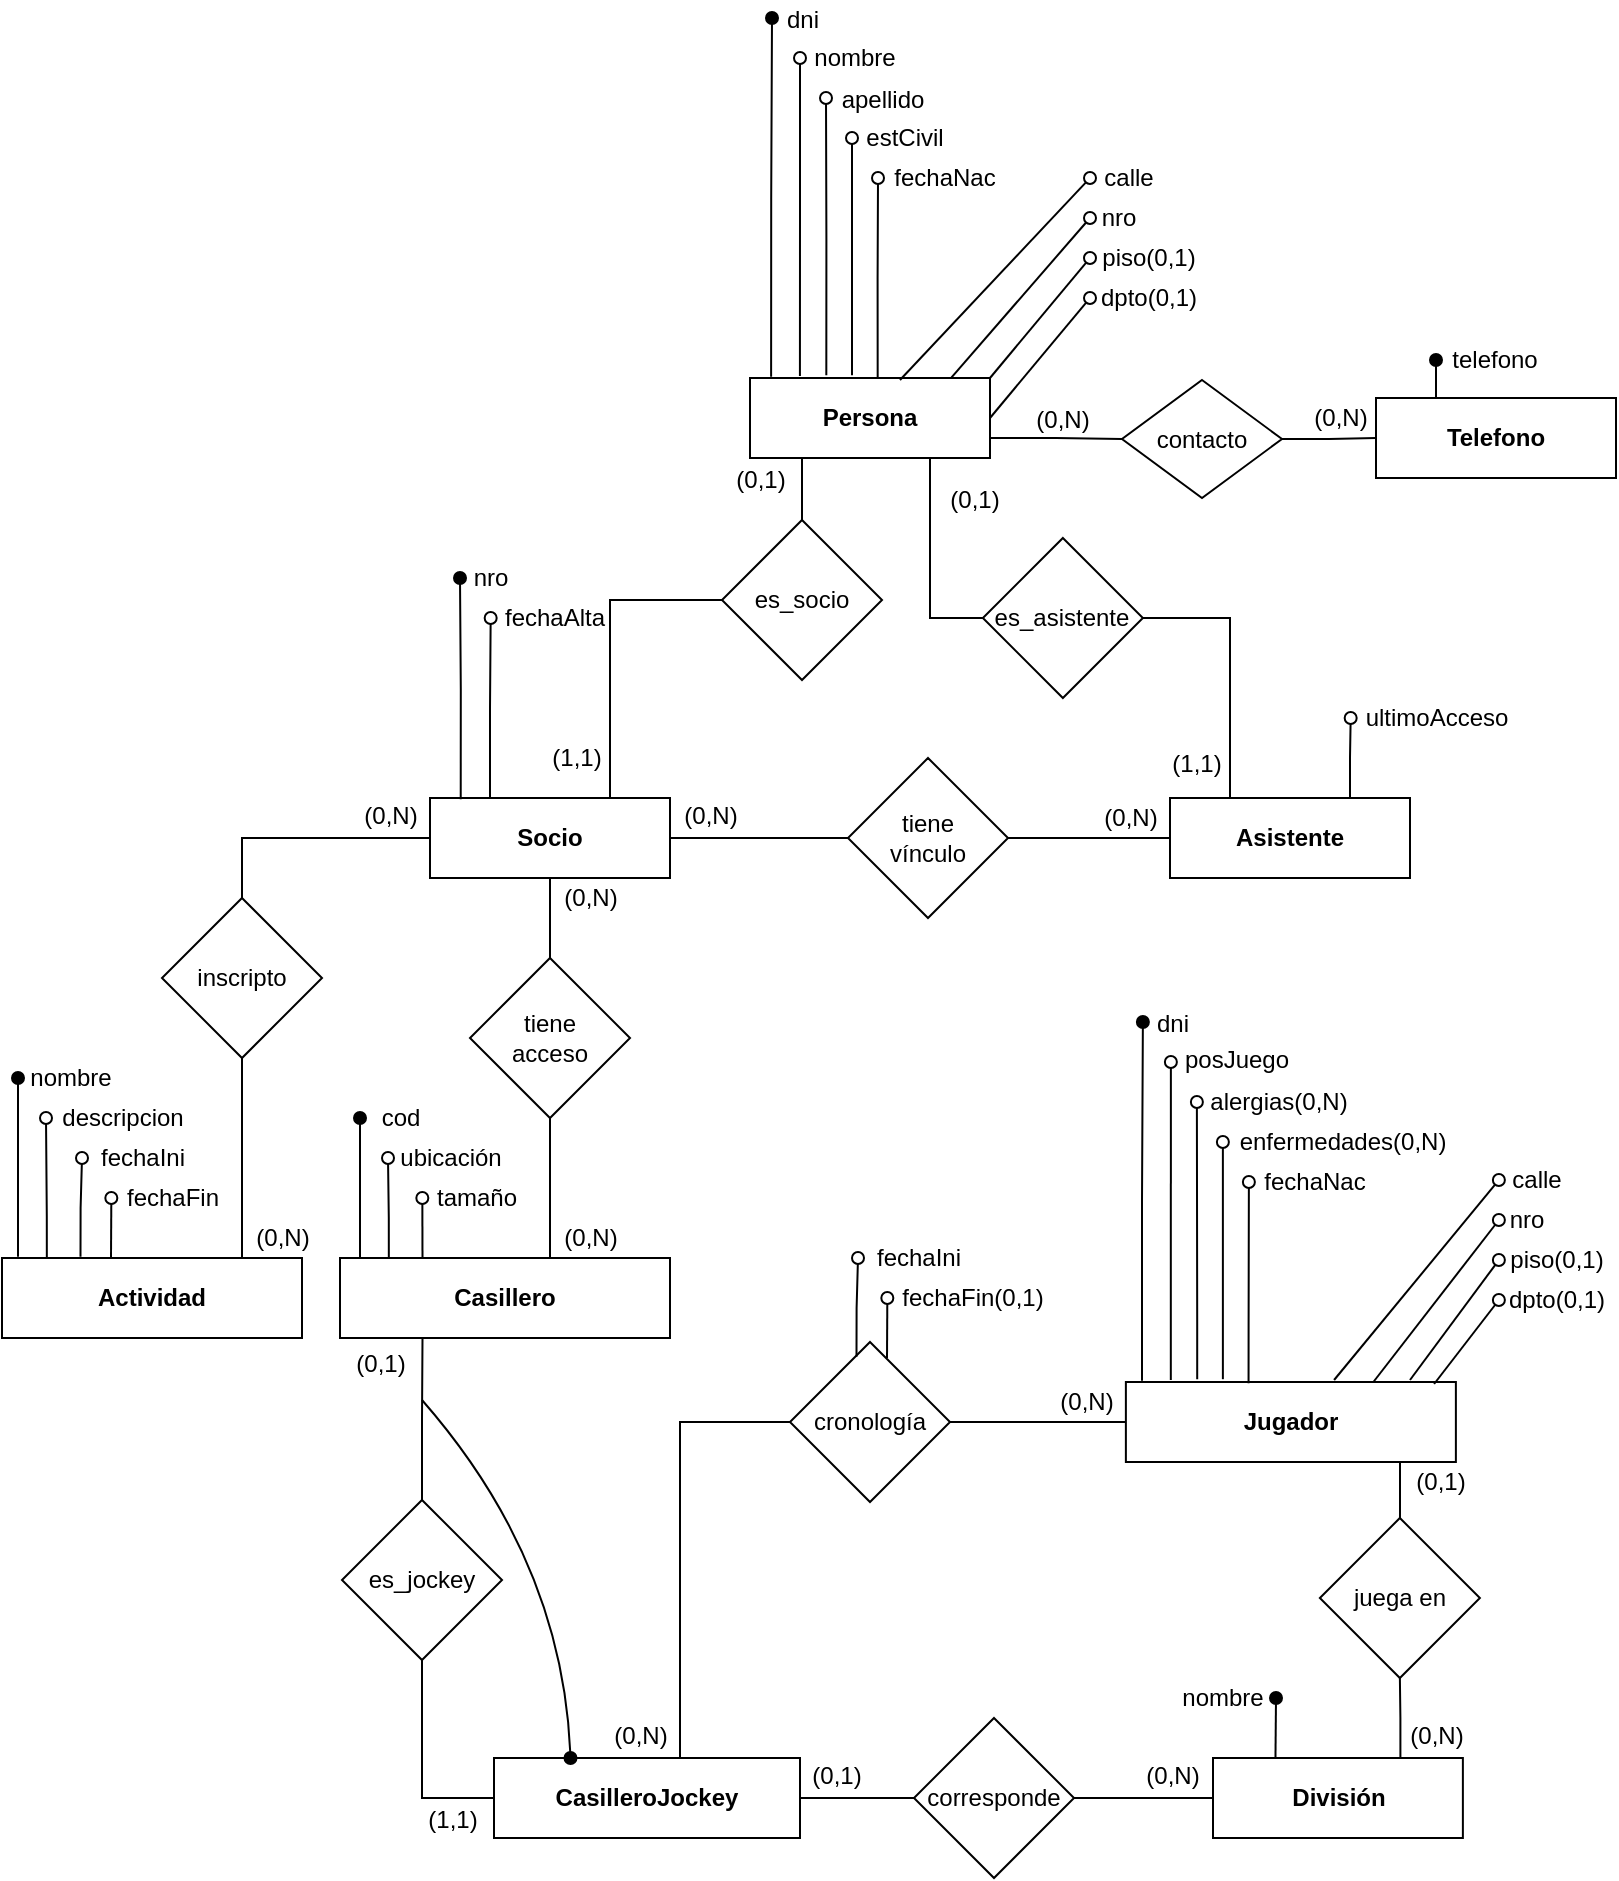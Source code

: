 <mxfile version="17.4.5" type="github"><diagram id="Vognjjm8dFTwQtdqgCAF" name="Página-1"><mxGraphModel dx="723" dy="405" grid="1" gridSize="10" guides="1" tooltips="1" connect="1" arrows="1" fold="1" page="1" pageScale="1" pageWidth="827" pageHeight="1169" math="0" shadow="0"><root><mxCell id="0"/><mxCell id="1" parent="0"/><mxCell id="B-XTCu1_oPcwqgRu35aJ-2" style="edgeStyle=orthogonalEdgeStyle;rounded=0;orthogonalLoop=1;jettySize=auto;html=1;exitX=0.088;exitY=-0.015;exitDx=0;exitDy=0;endArrow=oval;endFill=1;exitPerimeter=0;" parent="1" source="B-XTCu1_oPcwqgRu35aJ-1" edge="1"><mxGeometry relative="1" as="geometry"><mxPoint x="405" y="39" as="targetPoint"/><mxPoint x="405" y="199" as="sourcePoint"/></mxGeometry></mxCell><mxCell id="B-XTCu1_oPcwqgRu35aJ-4" style="edgeStyle=orthogonalEdgeStyle;rounded=0;orthogonalLoop=1;jettySize=auto;html=1;exitX=0.208;exitY=-0.025;exitDx=0;exitDy=0;endArrow=oval;endFill=0;exitPerimeter=0;" parent="1" source="B-XTCu1_oPcwqgRu35aJ-1" edge="1"><mxGeometry relative="1" as="geometry"><mxPoint x="419" y="59" as="targetPoint"/><mxPoint x="419" y="199" as="sourcePoint"/></mxGeometry></mxCell><mxCell id="B-XTCu1_oPcwqgRu35aJ-6" style="edgeStyle=orthogonalEdgeStyle;rounded=0;orthogonalLoop=1;jettySize=auto;html=1;endArrow=oval;endFill=0;exitX=0.318;exitY=-0.035;exitDx=0;exitDy=0;exitPerimeter=0;" parent="1" source="B-XTCu1_oPcwqgRu35aJ-1" edge="1"><mxGeometry relative="1" as="geometry"><mxPoint x="432" y="79" as="targetPoint"/><mxPoint x="432" y="179" as="sourcePoint"/></mxGeometry></mxCell><mxCell id="B-XTCu1_oPcwqgRu35aJ-8" style="edgeStyle=orthogonalEdgeStyle;rounded=0;orthogonalLoop=1;jettySize=auto;html=1;exitX=0.425;exitY=-0.035;exitDx=0;exitDy=0;endArrow=oval;endFill=0;exitPerimeter=0;" parent="1" source="B-XTCu1_oPcwqgRu35aJ-1" edge="1"><mxGeometry relative="1" as="geometry"><mxPoint x="445" y="99" as="targetPoint"/><mxPoint x="445" y="199" as="sourcePoint"/></mxGeometry></mxCell><mxCell id="B-XTCu1_oPcwqgRu35aJ-10" style="edgeStyle=orthogonalEdgeStyle;rounded=0;orthogonalLoop=1;jettySize=auto;html=1;exitX=0.532;exitY=0.015;exitDx=0;exitDy=0;endArrow=oval;endFill=0;exitPerimeter=0;" parent="1" source="B-XTCu1_oPcwqgRu35aJ-1" edge="1"><mxGeometry relative="1" as="geometry"><mxPoint x="458" y="199" as="sourcePoint"/><mxPoint x="458" y="119" as="targetPoint"/></mxGeometry></mxCell><mxCell id="yR5dR-xWDb8dFnb7tV25-9" style="edgeStyle=orthogonalEdgeStyle;rounded=0;orthogonalLoop=1;jettySize=auto;html=1;exitX=0.25;exitY=1;exitDx=0;exitDy=0;entryX=0.5;entryY=0;entryDx=0;entryDy=0;endArrow=none;endFill=0;" edge="1" parent="1" source="B-XTCu1_oPcwqgRu35aJ-1" target="yR5dR-xWDb8dFnb7tV25-7"><mxGeometry relative="1" as="geometry"/></mxCell><mxCell id="yR5dR-xWDb8dFnb7tV25-11" style="edgeStyle=orthogonalEdgeStyle;rounded=0;orthogonalLoop=1;jettySize=auto;html=1;exitX=0.75;exitY=1;exitDx=0;exitDy=0;entryX=0;entryY=0.5;entryDx=0;entryDy=0;endArrow=none;endFill=0;" edge="1" parent="1" source="B-XTCu1_oPcwqgRu35aJ-1" target="yR5dR-xWDb8dFnb7tV25-8"><mxGeometry relative="1" as="geometry"/></mxCell><mxCell id="yR5dR-xWDb8dFnb7tV25-19" style="edgeStyle=orthogonalEdgeStyle;rounded=0;orthogonalLoop=1;jettySize=auto;html=1;exitX=1;exitY=0.75;exitDx=0;exitDy=0;entryX=0;entryY=0.5;entryDx=0;entryDy=0;endArrow=none;endFill=0;" edge="1" parent="1" source="B-XTCu1_oPcwqgRu35aJ-1" target="yR5dR-xWDb8dFnb7tV25-18"><mxGeometry relative="1" as="geometry"/></mxCell><mxCell id="B-XTCu1_oPcwqgRu35aJ-1" value="Persona" style="rounded=0;whiteSpace=wrap;html=1;fontStyle=1" parent="1" vertex="1"><mxGeometry x="394" y="219" width="120" height="40" as="geometry"/></mxCell><mxCell id="B-XTCu1_oPcwqgRu35aJ-3" value="dni" style="text;html=1;align=center;verticalAlign=middle;resizable=0;points=[];autosize=1;strokeColor=none;fillColor=none;" parent="1" vertex="1"><mxGeometry x="405" y="30" width="30" height="20" as="geometry"/></mxCell><mxCell id="B-XTCu1_oPcwqgRu35aJ-5" value="nombre" style="text;html=1;align=center;verticalAlign=middle;resizable=0;points=[];autosize=1;strokeColor=none;fillColor=none;" parent="1" vertex="1"><mxGeometry x="416" y="49" width="60" height="20" as="geometry"/></mxCell><mxCell id="B-XTCu1_oPcwqgRu35aJ-7" value="apellido" style="text;html=1;align=center;verticalAlign=middle;resizable=0;points=[];autosize=1;strokeColor=none;fillColor=none;" parent="1" vertex="1"><mxGeometry x="430" y="70" width="60" height="20" as="geometry"/></mxCell><mxCell id="B-XTCu1_oPcwqgRu35aJ-9" value="estCivil" style="text;html=1;align=center;verticalAlign=middle;resizable=0;points=[];autosize=1;strokeColor=none;fillColor=none;" parent="1" vertex="1"><mxGeometry x="446" y="89" width="50" height="20" as="geometry"/></mxCell><mxCell id="B-XTCu1_oPcwqgRu35aJ-11" value="fechaNac" style="text;html=1;align=center;verticalAlign=middle;resizable=0;points=[];autosize=1;strokeColor=none;fillColor=none;" parent="1" vertex="1"><mxGeometry x="456" y="109" width="70" height="20" as="geometry"/></mxCell><mxCell id="B-XTCu1_oPcwqgRu35aJ-21" style="rounded=0;orthogonalLoop=1;jettySize=auto;html=1;exitX=0.839;exitY=-0.005;exitDx=0;exitDy=0;endArrow=oval;endFill=0;exitPerimeter=0;" parent="1" source="B-XTCu1_oPcwqgRu35aJ-1" edge="1"><mxGeometry relative="1" as="geometry"><mxPoint x="564" y="139" as="targetPoint"/><mxPoint x="527" y="148" as="sourcePoint"/></mxGeometry></mxCell><mxCell id="B-XTCu1_oPcwqgRu35aJ-22" style="rounded=0;orthogonalLoop=1;jettySize=auto;html=1;exitX=0.625;exitY=0.025;exitDx=0;exitDy=0;endArrow=oval;endFill=0;exitPerimeter=0;" parent="1" source="B-XTCu1_oPcwqgRu35aJ-1" edge="1"><mxGeometry relative="1" as="geometry"><mxPoint x="564" y="119" as="targetPoint"/><mxPoint x="518.506" y="137.393" as="sourcePoint"/></mxGeometry></mxCell><mxCell id="B-XTCu1_oPcwqgRu35aJ-24" style="rounded=0;orthogonalLoop=1;jettySize=auto;html=1;exitX=1;exitY=0;exitDx=0;exitDy=0;endArrow=oval;endFill=0;" parent="1" source="B-XTCu1_oPcwqgRu35aJ-1" edge="1"><mxGeometry relative="1" as="geometry"><mxPoint x="564" y="159" as="targetPoint"/><mxPoint x="518.506" y="158.607" as="sourcePoint"/></mxGeometry></mxCell><mxCell id="B-XTCu1_oPcwqgRu35aJ-25" style="rounded=0;orthogonalLoop=1;jettySize=auto;html=1;exitX=1;exitY=0.5;exitDx=0;exitDy=0;endArrow=oval;endFill=0;" parent="1" source="B-XTCu1_oPcwqgRu35aJ-1" edge="1"><mxGeometry relative="1" as="geometry"><mxPoint x="564" y="179" as="targetPoint"/><mxPoint x="498" y="163" as="sourcePoint"/></mxGeometry></mxCell><mxCell id="B-XTCu1_oPcwqgRu35aJ-16" value="calle" style="text;html=1;align=center;verticalAlign=middle;resizable=0;points=[];autosize=1;strokeColor=none;fillColor=none;" parent="1" vertex="1"><mxGeometry x="563" y="109" width="40" height="20" as="geometry"/></mxCell><mxCell id="B-XTCu1_oPcwqgRu35aJ-19" value="dpto(0,1)" style="text;html=1;align=center;verticalAlign=middle;resizable=0;points=[];autosize=1;strokeColor=none;fillColor=none;" parent="1" vertex="1"><mxGeometry x="563" y="169" width="60" height="20" as="geometry"/></mxCell><mxCell id="B-XTCu1_oPcwqgRu35aJ-26" value="nro" style="text;html=1;align=center;verticalAlign=middle;resizable=0;points=[];autosize=1;strokeColor=none;fillColor=none;" parent="1" vertex="1"><mxGeometry x="563" y="129" width="30" height="20" as="geometry"/></mxCell><mxCell id="B-XTCu1_oPcwqgRu35aJ-27" value="piso(0,1)" style="text;html=1;align=center;verticalAlign=middle;resizable=0;points=[];autosize=1;strokeColor=none;fillColor=none;" parent="1" vertex="1"><mxGeometry x="563" y="149" width="60" height="20" as="geometry"/></mxCell><mxCell id="B-XTCu1_oPcwqgRu35aJ-41" style="edgeStyle=orthogonalEdgeStyle;rounded=0;orthogonalLoop=1;jettySize=auto;html=1;exitX=0.25;exitY=0;exitDx=0;exitDy=0;endArrow=oval;endFill=0;" parent="1" source="B-XTCu1_oPcwqgRu35aJ-28" edge="1"><mxGeometry relative="1" as="geometry"><mxPoint x="264.333" y="339" as="targetPoint"/></mxGeometry></mxCell><mxCell id="B-XTCu1_oPcwqgRu35aJ-48" style="edgeStyle=orthogonalEdgeStyle;rounded=0;orthogonalLoop=1;jettySize=auto;html=1;exitX=0.5;exitY=1;exitDx=0;exitDy=0;entryX=0.5;entryY=0;entryDx=0;entryDy=0;endArrow=none;endFill=0;" parent="1" source="B-XTCu1_oPcwqgRu35aJ-28" target="B-XTCu1_oPcwqgRu35aJ-47" edge="1"><mxGeometry relative="1" as="geometry"/></mxCell><mxCell id="B-XTCu1_oPcwqgRu35aJ-60" style="edgeStyle=orthogonalEdgeStyle;rounded=0;orthogonalLoop=1;jettySize=auto;html=1;exitX=0;exitY=0.5;exitDx=0;exitDy=0;entryX=0.5;entryY=0;entryDx=0;entryDy=0;endArrow=none;endFill=0;" parent="1" source="B-XTCu1_oPcwqgRu35aJ-28" target="B-XTCu1_oPcwqgRu35aJ-59" edge="1"><mxGeometry relative="1" as="geometry"/></mxCell><mxCell id="B-XTCu1_oPcwqgRu35aJ-28" value="Socio" style="rounded=0;whiteSpace=wrap;html=1;fontStyle=1" parent="1" vertex="1"><mxGeometry x="234" y="429" width="120" height="40" as="geometry"/></mxCell><mxCell id="B-XTCu1_oPcwqgRu35aJ-39" style="edgeStyle=orthogonalEdgeStyle;rounded=0;orthogonalLoop=1;jettySize=auto;html=1;exitX=0.75;exitY=0;exitDx=0;exitDy=0;endArrow=oval;endFill=0;" parent="1" source="B-XTCu1_oPcwqgRu35aJ-29" edge="1"><mxGeometry relative="1" as="geometry"><mxPoint x="694.333" y="389" as="targetPoint"/></mxGeometry></mxCell><mxCell id="B-XTCu1_oPcwqgRu35aJ-29" value="Asistente" style="rounded=0;whiteSpace=wrap;html=1;fontStyle=1" parent="1" vertex="1"><mxGeometry x="604" y="429" width="120" height="40" as="geometry"/></mxCell><mxCell id="B-XTCu1_oPcwqgRu35aJ-31" style="edgeStyle=orthogonalEdgeStyle;rounded=0;orthogonalLoop=1;jettySize=auto;html=1;exitX=1;exitY=0.5;exitDx=0;exitDy=0;entryX=0;entryY=0.5;entryDx=0;entryDy=0;endArrow=none;endFill=0;" parent="1" source="B-XTCu1_oPcwqgRu35aJ-30" target="B-XTCu1_oPcwqgRu35aJ-29" edge="1"><mxGeometry relative="1" as="geometry"/></mxCell><mxCell id="B-XTCu1_oPcwqgRu35aJ-32" style="edgeStyle=orthogonalEdgeStyle;rounded=0;orthogonalLoop=1;jettySize=auto;html=1;exitX=0;exitY=0.5;exitDx=0;exitDy=0;entryX=1;entryY=0.5;entryDx=0;entryDy=0;endArrow=none;endFill=0;" parent="1" source="B-XTCu1_oPcwqgRu35aJ-30" target="B-XTCu1_oPcwqgRu35aJ-28" edge="1"><mxGeometry relative="1" as="geometry"/></mxCell><mxCell id="B-XTCu1_oPcwqgRu35aJ-30" value="tiene&lt;br&gt;vínculo" style="rhombus;whiteSpace=wrap;html=1;" parent="1" vertex="1"><mxGeometry x="443" y="409" width="80" height="80" as="geometry"/></mxCell><mxCell id="B-XTCu1_oPcwqgRu35aJ-35" value="(0,N)" style="text;html=1;align=center;verticalAlign=middle;resizable=0;points=[];autosize=1;strokeColor=none;fillColor=none;" parent="1" vertex="1"><mxGeometry x="564" y="429" width="40" height="20" as="geometry"/></mxCell><mxCell id="B-XTCu1_oPcwqgRu35aJ-37" value="(0,N)" style="text;html=1;align=center;verticalAlign=middle;resizable=0;points=[];autosize=1;strokeColor=none;fillColor=none;" parent="1" vertex="1"><mxGeometry x="354" y="428" width="40" height="20" as="geometry"/></mxCell><mxCell id="B-XTCu1_oPcwqgRu35aJ-40" value="ultimoAcceso" style="text;html=1;align=center;verticalAlign=middle;resizable=0;points=[];autosize=1;strokeColor=none;fillColor=none;" parent="1" vertex="1"><mxGeometry x="692" y="379" width="90" height="20" as="geometry"/></mxCell><mxCell id="B-XTCu1_oPcwqgRu35aJ-42" value="fechaAlta" style="text;html=1;align=center;verticalAlign=middle;resizable=0;points=[];autosize=1;strokeColor=none;fillColor=none;" parent="1" vertex="1"><mxGeometry x="261" y="329" width="70" height="20" as="geometry"/></mxCell><mxCell id="B-XTCu1_oPcwqgRu35aJ-44" style="edgeStyle=orthogonalEdgeStyle;rounded=0;orthogonalLoop=1;jettySize=auto;html=1;exitX=0.128;exitY=0.017;exitDx=0;exitDy=0;endArrow=oval;endFill=1;exitPerimeter=0;" parent="1" source="B-XTCu1_oPcwqgRu35aJ-28" edge="1"><mxGeometry relative="1" as="geometry"><mxPoint x="249" y="319" as="targetPoint"/><mxPoint x="274" y="439.0" as="sourcePoint"/></mxGeometry></mxCell><mxCell id="B-XTCu1_oPcwqgRu35aJ-45" value="nro" style="text;html=1;align=center;verticalAlign=middle;resizable=0;points=[];autosize=1;strokeColor=none;fillColor=none;" parent="1" vertex="1"><mxGeometry x="249" y="309" width="30" height="20" as="geometry"/></mxCell><mxCell id="B-XTCu1_oPcwqgRu35aJ-50" style="edgeStyle=orthogonalEdgeStyle;rounded=0;orthogonalLoop=1;jettySize=auto;html=1;exitX=0.25;exitY=0;exitDx=0;exitDy=0;endArrow=oval;endFill=1;" parent="1" edge="1"><mxGeometry relative="1" as="geometry"><mxPoint x="199" y="589" as="targetPoint"/><mxPoint x="199" y="659" as="sourcePoint"/><Array as="points"><mxPoint x="199" y="649"/><mxPoint x="199" y="649"/></Array></mxGeometry></mxCell><mxCell id="B-XTCu1_oPcwqgRu35aJ-52" style="edgeStyle=orthogonalEdgeStyle;rounded=0;orthogonalLoop=1;jettySize=auto;html=1;exitX=0.148;exitY=0.017;exitDx=0;exitDy=0;endArrow=oval;endFill=0;exitPerimeter=0;" parent="1" source="B-XTCu1_oPcwqgRu35aJ-46" edge="1"><mxGeometry relative="1" as="geometry"><mxPoint x="213" y="609" as="targetPoint"/><Array as="points"><mxPoint x="213" y="639"/><mxPoint x="213" y="619"/></Array></mxGeometry></mxCell><mxCell id="B-XTCu1_oPcwqgRu35aJ-54" style="edgeStyle=orthogonalEdgeStyle;rounded=0;orthogonalLoop=1;jettySize=auto;html=1;exitX=0.25;exitY=0;exitDx=0;exitDy=0;endArrow=oval;endFill=0;" parent="1" source="B-XTCu1_oPcwqgRu35aJ-46" edge="1"><mxGeometry relative="1" as="geometry"><mxPoint x="230.167" y="629" as="targetPoint"/></mxGeometry></mxCell><mxCell id="B-XTCu1_oPcwqgRu35aJ-46" value="Casillero" style="rounded=0;whiteSpace=wrap;html=1;fontStyle=1" parent="1" vertex="1"><mxGeometry x="189" y="659" width="165" height="40" as="geometry"/></mxCell><mxCell id="B-XTCu1_oPcwqgRu35aJ-49" style="edgeStyle=orthogonalEdgeStyle;rounded=0;orthogonalLoop=1;jettySize=auto;html=1;exitX=0.5;exitY=1;exitDx=0;exitDy=0;entryX=0.5;entryY=0;entryDx=0;entryDy=0;endArrow=none;endFill=0;" parent="1" source="B-XTCu1_oPcwqgRu35aJ-47" target="B-XTCu1_oPcwqgRu35aJ-46" edge="1"><mxGeometry relative="1" as="geometry"><Array as="points"><mxPoint x="294" y="659"/></Array></mxGeometry></mxCell><mxCell id="B-XTCu1_oPcwqgRu35aJ-47" value="tiene&lt;br&gt;acceso" style="rhombus;whiteSpace=wrap;html=1;" parent="1" vertex="1"><mxGeometry x="254" y="509" width="80" height="80" as="geometry"/></mxCell><mxCell id="B-XTCu1_oPcwqgRu35aJ-51" value="cod" style="text;html=1;align=center;verticalAlign=middle;resizable=0;points=[];autosize=1;strokeColor=none;fillColor=none;" parent="1" vertex="1"><mxGeometry x="204" y="579" width="30" height="20" as="geometry"/></mxCell><mxCell id="B-XTCu1_oPcwqgRu35aJ-53" value="ubicación" style="text;html=1;align=center;verticalAlign=middle;resizable=0;points=[];autosize=1;strokeColor=none;fillColor=none;" parent="1" vertex="1"><mxGeometry x="209" y="599" width="70" height="20" as="geometry"/></mxCell><mxCell id="B-XTCu1_oPcwqgRu35aJ-55" value="tamaño" style="text;html=1;align=center;verticalAlign=middle;resizable=0;points=[];autosize=1;strokeColor=none;fillColor=none;" parent="1" vertex="1"><mxGeometry x="227" y="619" width="60" height="20" as="geometry"/></mxCell><mxCell id="B-XTCu1_oPcwqgRu35aJ-56" value="(0,N)" style="text;html=1;align=center;verticalAlign=middle;resizable=0;points=[];autosize=1;strokeColor=none;fillColor=none;" parent="1" vertex="1"><mxGeometry x="294" y="469" width="40" height="20" as="geometry"/></mxCell><mxCell id="B-XTCu1_oPcwqgRu35aJ-57" value="(0,N)" style="text;html=1;align=center;verticalAlign=middle;resizable=0;points=[];autosize=1;strokeColor=none;fillColor=none;" parent="1" vertex="1"><mxGeometry x="294" y="639" width="40" height="20" as="geometry"/></mxCell><mxCell id="B-XTCu1_oPcwqgRu35aJ-71" style="edgeStyle=orthogonalEdgeStyle;rounded=0;orthogonalLoop=1;jettySize=auto;html=1;exitX=0.5;exitY=0;exitDx=0;exitDy=0;endArrow=oval;endFill=0;" parent="1" edge="1"><mxGeometry relative="1" as="geometry"><mxPoint x="74.667" y="629" as="targetPoint"/><mxPoint x="74.5" y="659" as="sourcePoint"/></mxGeometry></mxCell><mxCell id="B-XTCu1_oPcwqgRu35aJ-58" value="Actividad" style="rounded=0;whiteSpace=wrap;html=1;fontStyle=1" parent="1" vertex="1"><mxGeometry x="20" y="659" width="150" height="40" as="geometry"/></mxCell><mxCell id="B-XTCu1_oPcwqgRu35aJ-61" style="edgeStyle=orthogonalEdgeStyle;rounded=0;orthogonalLoop=1;jettySize=auto;html=1;exitX=0.5;exitY=1;exitDx=0;exitDy=0;entryX=0.5;entryY=0;entryDx=0;entryDy=0;endArrow=none;endFill=0;" parent="1" source="B-XTCu1_oPcwqgRu35aJ-59" target="B-XTCu1_oPcwqgRu35aJ-58" edge="1"><mxGeometry relative="1" as="geometry"><Array as="points"><mxPoint x="140" y="559"/><mxPoint x="140" y="659"/></Array></mxGeometry></mxCell><mxCell id="B-XTCu1_oPcwqgRu35aJ-59" value="inscripto" style="rhombus;whiteSpace=wrap;html=1;" parent="1" vertex="1"><mxGeometry x="100" y="479" width="80" height="80" as="geometry"/></mxCell><mxCell id="B-XTCu1_oPcwqgRu35aJ-62" value="(0,N)" style="text;html=1;align=center;verticalAlign=middle;resizable=0;points=[];autosize=1;strokeColor=none;fillColor=none;" parent="1" vertex="1"><mxGeometry x="194" y="428" width="40" height="20" as="geometry"/></mxCell><mxCell id="B-XTCu1_oPcwqgRu35aJ-64" value="(0,N)" style="text;html=1;align=center;verticalAlign=middle;resizable=0;points=[];autosize=1;strokeColor=none;fillColor=none;" parent="1" vertex="1"><mxGeometry x="140" y="639" width="40" height="20" as="geometry"/></mxCell><mxCell id="B-XTCu1_oPcwqgRu35aJ-65" style="edgeStyle=orthogonalEdgeStyle;rounded=0;orthogonalLoop=1;jettySize=auto;html=1;exitX=0.25;exitY=0;exitDx=0;exitDy=0;endArrow=oval;endFill=1;" parent="1" edge="1"><mxGeometry relative="1" as="geometry"><mxPoint x="28" y="569" as="targetPoint"/><mxPoint x="28" y="658.32" as="sourcePoint"/><Array as="points"><mxPoint x="28" y="648.32"/><mxPoint x="28" y="648.32"/></Array></mxGeometry></mxCell><mxCell id="B-XTCu1_oPcwqgRu35aJ-66" style="edgeStyle=orthogonalEdgeStyle;rounded=0;orthogonalLoop=1;jettySize=auto;html=1;exitX=0.148;exitY=0.017;exitDx=0;exitDy=0;endArrow=oval;endFill=0;exitPerimeter=0;" parent="1" edge="1"><mxGeometry relative="1" as="geometry"><mxPoint x="42" y="589" as="targetPoint"/><mxPoint x="42.42" y="659.0" as="sourcePoint"/><Array as="points"><mxPoint x="42" y="638.32"/><mxPoint x="42" y="618.32"/></Array></mxGeometry></mxCell><mxCell id="B-XTCu1_oPcwqgRu35aJ-67" style="edgeStyle=orthogonalEdgeStyle;rounded=0;orthogonalLoop=1;jettySize=auto;html=1;exitX=0.25;exitY=0;exitDx=0;exitDy=0;endArrow=oval;endFill=0;" parent="1" edge="1"><mxGeometry relative="1" as="geometry"><mxPoint x="60" y="609" as="targetPoint"/><mxPoint x="59.25" y="658.32" as="sourcePoint"/><Array as="points"><mxPoint x="59" y="634"/></Array></mxGeometry></mxCell><mxCell id="B-XTCu1_oPcwqgRu35aJ-68" value="nombre" style="text;html=1;align=center;verticalAlign=middle;resizable=0;points=[];autosize=1;strokeColor=none;fillColor=none;" parent="1" vertex="1"><mxGeometry x="24" y="559" width="60" height="20" as="geometry"/></mxCell><mxCell id="B-XTCu1_oPcwqgRu35aJ-69" value="descripcion" style="text;html=1;align=center;verticalAlign=middle;resizable=0;points=[];autosize=1;strokeColor=none;fillColor=none;" parent="1" vertex="1"><mxGeometry x="40" y="579" width="80" height="20" as="geometry"/></mxCell><mxCell id="B-XTCu1_oPcwqgRu35aJ-70" value="fechaIni" style="text;html=1;align=center;verticalAlign=middle;resizable=0;points=[];autosize=1;strokeColor=none;fillColor=none;" parent="1" vertex="1"><mxGeometry x="60" y="599" width="60" height="20" as="geometry"/></mxCell><mxCell id="B-XTCu1_oPcwqgRu35aJ-72" value="fechaFin" style="text;html=1;align=center;verticalAlign=middle;resizable=0;points=[];autosize=1;strokeColor=none;fillColor=none;" parent="1" vertex="1"><mxGeometry x="75" y="619" width="60" height="20" as="geometry"/></mxCell><mxCell id="B-XTCu1_oPcwqgRu35aJ-97" style="edgeStyle=orthogonalEdgeStyle;rounded=0;orthogonalLoop=1;jettySize=auto;html=1;exitX=0;exitY=0.5;exitDx=0;exitDy=0;entryX=1;entryY=0.5;entryDx=0;entryDy=0;endArrow=none;endFill=0;" parent="1" source="B-XTCu1_oPcwqgRu35aJ-73" target="B-XTCu1_oPcwqgRu35aJ-96" edge="1"><mxGeometry relative="1" as="geometry"/></mxCell><mxCell id="B-XTCu1_oPcwqgRu35aJ-120" style="edgeStyle=orthogonalEdgeStyle;rounded=0;orthogonalLoop=1;jettySize=auto;html=1;exitX=0.75;exitY=1;exitDx=0;exitDy=0;entryX=0.5;entryY=0;entryDx=0;entryDy=0;endArrow=none;endFill=0;" parent="1" source="B-XTCu1_oPcwqgRu35aJ-73" edge="1"><mxGeometry relative="1" as="geometry"><mxPoint x="718.94" y="811" as="targetPoint"/><Array as="points"><mxPoint x="719" y="761"/><mxPoint x="719" y="786"/><mxPoint x="718" y="786"/></Array></mxGeometry></mxCell><mxCell id="B-XTCu1_oPcwqgRu35aJ-73" value="Jugador" style="rounded=0;whiteSpace=wrap;html=1;fontStyle=1" parent="1" vertex="1"><mxGeometry x="581.94" y="721" width="165" height="40" as="geometry"/></mxCell><mxCell id="B-XTCu1_oPcwqgRu35aJ-74" value="CasilleroJockey" style="rounded=0;whiteSpace=wrap;html=1;fontStyle=1" parent="1" vertex="1"><mxGeometry x="266" y="909" width="153" height="40" as="geometry"/></mxCell><mxCell id="B-XTCu1_oPcwqgRu35aJ-75" style="edgeStyle=orthogonalEdgeStyle;rounded=0;orthogonalLoop=1;jettySize=auto;html=1;exitX=0.088;exitY=-0.015;exitDx=0;exitDy=0;endArrow=oval;endFill=1;exitPerimeter=0;" parent="1" edge="1"><mxGeometry relative="1" as="geometry"><mxPoint x="590.44" y="541" as="targetPoint"/><mxPoint x="590.0" y="720.4" as="sourcePoint"/><Array as="points"><mxPoint x="590" y="631"/></Array></mxGeometry></mxCell><mxCell id="B-XTCu1_oPcwqgRu35aJ-76" style="edgeStyle=orthogonalEdgeStyle;rounded=0;orthogonalLoop=1;jettySize=auto;html=1;exitX=0.208;exitY=-0.025;exitDx=0;exitDy=0;endArrow=oval;endFill=0;exitPerimeter=0;" parent="1" edge="1"><mxGeometry relative="1" as="geometry"><mxPoint x="604.44" y="561" as="targetPoint"/><mxPoint x="604.4" y="720.0" as="sourcePoint"/></mxGeometry></mxCell><mxCell id="B-XTCu1_oPcwqgRu35aJ-77" style="edgeStyle=orthogonalEdgeStyle;rounded=0;orthogonalLoop=1;jettySize=auto;html=1;endArrow=oval;endFill=0;exitX=0.318;exitY=-0.035;exitDx=0;exitDy=0;exitPerimeter=0;" parent="1" edge="1"><mxGeometry relative="1" as="geometry"><mxPoint x="617.44" y="581" as="targetPoint"/><mxPoint x="617.6" y="719.6" as="sourcePoint"/><Array as="points"><mxPoint x="617" y="692"/><mxPoint x="617" y="692"/></Array></mxGeometry></mxCell><mxCell id="B-XTCu1_oPcwqgRu35aJ-78" style="edgeStyle=orthogonalEdgeStyle;rounded=0;orthogonalLoop=1;jettySize=auto;html=1;exitX=0.425;exitY=-0.035;exitDx=0;exitDy=0;endArrow=oval;endFill=0;exitPerimeter=0;" parent="1" edge="1"><mxGeometry relative="1" as="geometry"><mxPoint x="630.44" y="601" as="targetPoint"/><mxPoint x="630.44" y="719.6" as="sourcePoint"/></mxGeometry></mxCell><mxCell id="B-XTCu1_oPcwqgRu35aJ-79" style="edgeStyle=orthogonalEdgeStyle;rounded=0;orthogonalLoop=1;jettySize=auto;html=1;exitX=0.532;exitY=0.015;exitDx=0;exitDy=0;endArrow=oval;endFill=0;exitPerimeter=0;" parent="1" edge="1"><mxGeometry relative="1" as="geometry"><mxPoint x="643.28" y="721.6" as="sourcePoint"/><mxPoint x="643.44" y="621" as="targetPoint"/><Array as="points"><mxPoint x="643" y="692"/><mxPoint x="643" y="692"/></Array></mxGeometry></mxCell><mxCell id="B-XTCu1_oPcwqgRu35aJ-81" value="dni" style="text;html=1;align=center;verticalAlign=middle;resizable=0;points=[];autosize=1;strokeColor=none;fillColor=none;" parent="1" vertex="1"><mxGeometry x="590.44" y="532" width="30" height="20" as="geometry"/></mxCell><mxCell id="B-XTCu1_oPcwqgRu35aJ-82" value="posJuego" style="text;html=1;align=center;verticalAlign=middle;resizable=0;points=[];autosize=1;strokeColor=none;fillColor=none;" parent="1" vertex="1"><mxGeometry x="602.44" y="550" width="70" height="20" as="geometry"/></mxCell><mxCell id="B-XTCu1_oPcwqgRu35aJ-83" value="alergias(0,N)" style="text;html=1;align=center;verticalAlign=middle;resizable=0;points=[];autosize=1;strokeColor=none;fillColor=none;" parent="1" vertex="1"><mxGeometry x="618.44" y="571" width="80" height="20" as="geometry"/></mxCell><mxCell id="B-XTCu1_oPcwqgRu35aJ-84" value="enfermedades(0,N)" style="text;html=1;align=center;verticalAlign=middle;resizable=0;points=[];autosize=1;strokeColor=none;fillColor=none;" parent="1" vertex="1"><mxGeometry x="630.44" y="591" width="120" height="20" as="geometry"/></mxCell><mxCell id="B-XTCu1_oPcwqgRu35aJ-85" value="fechaNac" style="text;html=1;align=center;verticalAlign=middle;resizable=0;points=[];autosize=1;strokeColor=none;fillColor=none;" parent="1" vertex="1"><mxGeometry x="641.44" y="611" width="70" height="20" as="geometry"/></mxCell><mxCell id="B-XTCu1_oPcwqgRu35aJ-86" style="rounded=0;orthogonalLoop=1;jettySize=auto;html=1;exitX=0.75;exitY=0;exitDx=0;exitDy=0;endArrow=oval;endFill=0;" parent="1" source="B-XTCu1_oPcwqgRu35aJ-73" edge="1"><mxGeometry relative="1" as="geometry"><mxPoint x="768.44" y="640" as="targetPoint"/><mxPoint x="731.44" y="649" as="sourcePoint"/></mxGeometry></mxCell><mxCell id="B-XTCu1_oPcwqgRu35aJ-87" style="rounded=0;orthogonalLoop=1;jettySize=auto;html=1;exitX=0.631;exitY=-0.025;exitDx=0;exitDy=0;endArrow=oval;endFill=0;exitPerimeter=0;" parent="1" source="B-XTCu1_oPcwqgRu35aJ-73" edge="1"><mxGeometry relative="1" as="geometry"><mxPoint x="768.44" y="620" as="targetPoint"/><mxPoint x="722.946" y="638.393" as="sourcePoint"/></mxGeometry></mxCell><mxCell id="B-XTCu1_oPcwqgRu35aJ-88" style="rounded=0;orthogonalLoop=1;jettySize=auto;html=1;exitX=0.861;exitY=-0.025;exitDx=0;exitDy=0;endArrow=oval;endFill=0;exitPerimeter=0;" parent="1" source="B-XTCu1_oPcwqgRu35aJ-73" edge="1"><mxGeometry relative="1" as="geometry"><mxPoint x="768.44" y="660" as="targetPoint"/><mxPoint x="722.946" y="660" as="sourcePoint"/></mxGeometry></mxCell><mxCell id="B-XTCu1_oPcwqgRu35aJ-89" style="rounded=0;orthogonalLoop=1;jettySize=auto;html=1;exitX=0.934;exitY=0.025;exitDx=0;exitDy=0;endArrow=oval;endFill=0;exitPerimeter=0;" parent="1" source="B-XTCu1_oPcwqgRu35aJ-73" edge="1"><mxGeometry relative="1" as="geometry"><mxPoint x="768.44" y="680" as="targetPoint"/><mxPoint x="702.44" y="664" as="sourcePoint"/></mxGeometry></mxCell><mxCell id="B-XTCu1_oPcwqgRu35aJ-91" value="calle" style="text;html=1;align=center;verticalAlign=middle;resizable=0;points=[];autosize=1;strokeColor=none;fillColor=none;" parent="1" vertex="1"><mxGeometry x="767.44" y="610" width="40" height="20" as="geometry"/></mxCell><mxCell id="B-XTCu1_oPcwqgRu35aJ-92" value="dpto(0,1)" style="text;html=1;align=center;verticalAlign=middle;resizable=0;points=[];autosize=1;strokeColor=none;fillColor=none;" parent="1" vertex="1"><mxGeometry x="767.44" y="670" width="60" height="20" as="geometry"/></mxCell><mxCell id="B-XTCu1_oPcwqgRu35aJ-94" value="nro" style="text;html=1;align=center;verticalAlign=middle;resizable=0;points=[];autosize=1;strokeColor=none;fillColor=none;" parent="1" vertex="1"><mxGeometry x="767.44" y="630" width="30" height="20" as="geometry"/></mxCell><mxCell id="B-XTCu1_oPcwqgRu35aJ-95" value="piso(0,1)" style="text;html=1;align=center;verticalAlign=middle;resizable=0;points=[];autosize=1;strokeColor=none;fillColor=none;" parent="1" vertex="1"><mxGeometry x="767.44" y="650" width="60" height="20" as="geometry"/></mxCell><mxCell id="B-XTCu1_oPcwqgRu35aJ-102" style="edgeStyle=orthogonalEdgeStyle;rounded=0;orthogonalLoop=1;jettySize=auto;html=1;exitX=0;exitY=0.5;exitDx=0;exitDy=0;entryX=0.5;entryY=0;entryDx=0;entryDy=0;endArrow=none;endFill=0;" parent="1" source="B-XTCu1_oPcwqgRu35aJ-96" target="B-XTCu1_oPcwqgRu35aJ-74" edge="1"><mxGeometry relative="1" as="geometry"><Array as="points"><mxPoint x="359" y="741"/><mxPoint x="359" y="909"/></Array></mxGeometry></mxCell><mxCell id="B-XTCu1_oPcwqgRu35aJ-96" value="cronología" style="rhombus;whiteSpace=wrap;html=1;" parent="1" vertex="1"><mxGeometry x="414" y="701" width="80" height="80" as="geometry"/></mxCell><mxCell id="B-XTCu1_oPcwqgRu35aJ-98" style="edgeStyle=orthogonalEdgeStyle;rounded=0;orthogonalLoop=1;jettySize=auto;html=1;exitX=0.5;exitY=0;exitDx=0;exitDy=0;endArrow=oval;endFill=0;" parent="1" edge="1"><mxGeometry relative="1" as="geometry"><mxPoint x="462.667" y="679" as="targetPoint"/><mxPoint x="462.5" y="709" as="sourcePoint"/></mxGeometry></mxCell><mxCell id="B-XTCu1_oPcwqgRu35aJ-99" style="edgeStyle=orthogonalEdgeStyle;rounded=0;orthogonalLoop=1;jettySize=auto;html=1;exitX=0.25;exitY=0;exitDx=0;exitDy=0;endArrow=oval;endFill=0;" parent="1" edge="1"><mxGeometry relative="1" as="geometry"><mxPoint x="448" y="659" as="targetPoint"/><mxPoint x="447.25" y="708.32" as="sourcePoint"/><Array as="points"><mxPoint x="447" y="684"/></Array></mxGeometry></mxCell><mxCell id="B-XTCu1_oPcwqgRu35aJ-100" value="fechaIni" style="text;html=1;align=center;verticalAlign=middle;resizable=0;points=[];autosize=1;strokeColor=none;fillColor=none;" parent="1" vertex="1"><mxGeometry x="448" y="649" width="60" height="20" as="geometry"/></mxCell><mxCell id="B-XTCu1_oPcwqgRu35aJ-101" value="fechaFin(0,1)" style="text;html=1;align=center;verticalAlign=middle;resizable=0;points=[];autosize=1;strokeColor=none;fillColor=none;" parent="1" vertex="1"><mxGeometry x="460" y="669" width="90" height="20" as="geometry"/></mxCell><mxCell id="B-XTCu1_oPcwqgRu35aJ-106" value="(0,N)" style="text;html=1;align=center;verticalAlign=middle;resizable=0;points=[];autosize=1;strokeColor=none;fillColor=none;" parent="1" vertex="1"><mxGeometry x="541.94" y="721" width="40" height="20" as="geometry"/></mxCell><mxCell id="B-XTCu1_oPcwqgRu35aJ-107" value="(0,N)" style="text;html=1;align=center;verticalAlign=middle;resizable=0;points=[];autosize=1;strokeColor=none;fillColor=none;" parent="1" vertex="1"><mxGeometry x="319" y="888" width="40" height="20" as="geometry"/></mxCell><mxCell id="B-XTCu1_oPcwqgRu35aJ-118" style="edgeStyle=orthogonalEdgeStyle;rounded=0;orthogonalLoop=1;jettySize=auto;html=1;exitX=0.75;exitY=0;exitDx=0;exitDy=0;entryX=0.5;entryY=1;entryDx=0;entryDy=0;endArrow=none;endFill=0;" parent="1" source="B-XTCu1_oPcwqgRu35aJ-114" target="B-XTCu1_oPcwqgRu35aJ-117" edge="1"><mxGeometry relative="1" as="geometry"/></mxCell><mxCell id="B-XTCu1_oPcwqgRu35aJ-124" style="edgeStyle=orthogonalEdgeStyle;rounded=0;orthogonalLoop=1;jettySize=auto;html=1;exitX=0.25;exitY=0;exitDx=0;exitDy=0;endArrow=oval;endFill=1;" parent="1" source="B-XTCu1_oPcwqgRu35aJ-114" edge="1"><mxGeometry relative="1" as="geometry"><mxPoint x="657" y="879" as="targetPoint"/></mxGeometry></mxCell><mxCell id="B-XTCu1_oPcwqgRu35aJ-114" value="División" style="rounded=0;whiteSpace=wrap;html=1;fontStyle=1" parent="1" vertex="1"><mxGeometry x="625.5" y="909" width="124.94" height="40" as="geometry"/></mxCell><mxCell id="B-XTCu1_oPcwqgRu35aJ-117" value="juega en" style="rhombus;whiteSpace=wrap;html=1;" parent="1" vertex="1"><mxGeometry x="678.94" y="789" width="80" height="80" as="geometry"/></mxCell><mxCell id="B-XTCu1_oPcwqgRu35aJ-121" value="(0,1)" style="text;html=1;align=center;verticalAlign=middle;resizable=0;points=[];autosize=1;strokeColor=none;fillColor=none;" parent="1" vertex="1"><mxGeometry x="718.94" y="761" width="40" height="20" as="geometry"/></mxCell><mxCell id="B-XTCu1_oPcwqgRu35aJ-123" value="(0,N)" style="text;html=1;align=center;verticalAlign=middle;resizable=0;points=[];autosize=1;strokeColor=none;fillColor=none;" parent="1" vertex="1"><mxGeometry x="717" y="888" width="40" height="20" as="geometry"/></mxCell><mxCell id="B-XTCu1_oPcwqgRu35aJ-125" value="nombre" style="text;html=1;align=center;verticalAlign=middle;resizable=0;points=[];autosize=1;strokeColor=none;fillColor=none;" parent="1" vertex="1"><mxGeometry x="600.44" y="869" width="60" height="20" as="geometry"/></mxCell><mxCell id="B-XTCu1_oPcwqgRu35aJ-128" style="edgeStyle=orthogonalEdgeStyle;rounded=0;orthogonalLoop=1;jettySize=auto;html=1;exitX=1;exitY=0.5;exitDx=0;exitDy=0;entryX=0;entryY=0.5;entryDx=0;entryDy=0;endArrow=none;endFill=0;" parent="1" source="B-XTCu1_oPcwqgRu35aJ-127" target="B-XTCu1_oPcwqgRu35aJ-114" edge="1"><mxGeometry relative="1" as="geometry"/></mxCell><mxCell id="B-XTCu1_oPcwqgRu35aJ-129" style="edgeStyle=orthogonalEdgeStyle;rounded=0;orthogonalLoop=1;jettySize=auto;html=1;exitX=0;exitY=0.5;exitDx=0;exitDy=0;entryX=1;entryY=0.5;entryDx=0;entryDy=0;endArrow=none;endFill=0;" parent="1" source="B-XTCu1_oPcwqgRu35aJ-127" target="B-XTCu1_oPcwqgRu35aJ-74" edge="1"><mxGeometry relative="1" as="geometry"/></mxCell><mxCell id="B-XTCu1_oPcwqgRu35aJ-127" value="corresponde" style="rhombus;whiteSpace=wrap;html=1;" parent="1" vertex="1"><mxGeometry x="476" y="889" width="80" height="80" as="geometry"/></mxCell><mxCell id="B-XTCu1_oPcwqgRu35aJ-130" value="(0,N)" style="text;html=1;align=center;verticalAlign=middle;resizable=0;points=[];autosize=1;strokeColor=none;fillColor=none;" parent="1" vertex="1"><mxGeometry x="585.44" y="908" width="40" height="20" as="geometry"/></mxCell><mxCell id="B-XTCu1_oPcwqgRu35aJ-132" value="(0,1)" style="text;html=1;align=center;verticalAlign=middle;resizable=0;points=[];autosize=1;strokeColor=none;fillColor=none;" parent="1" vertex="1"><mxGeometry x="417" y="908" width="40" height="20" as="geometry"/></mxCell><mxCell id="yR5dR-xWDb8dFnb7tV25-2" style="edgeStyle=orthogonalEdgeStyle;rounded=0;orthogonalLoop=1;jettySize=auto;html=1;exitX=0.5;exitY=0;exitDx=0;exitDy=0;entryX=0.25;entryY=1;entryDx=0;entryDy=0;endArrow=none;endFill=0;" edge="1" parent="1" source="yR5dR-xWDb8dFnb7tV25-1" target="B-XTCu1_oPcwqgRu35aJ-46"><mxGeometry relative="1" as="geometry"/></mxCell><mxCell id="yR5dR-xWDb8dFnb7tV25-3" style="edgeStyle=orthogonalEdgeStyle;rounded=0;orthogonalLoop=1;jettySize=auto;html=1;exitX=0.5;exitY=1;exitDx=0;exitDy=0;entryX=0;entryY=0.5;entryDx=0;entryDy=0;endArrow=none;endFill=0;" edge="1" parent="1" source="yR5dR-xWDb8dFnb7tV25-1" target="B-XTCu1_oPcwqgRu35aJ-74"><mxGeometry relative="1" as="geometry"/></mxCell><mxCell id="yR5dR-xWDb8dFnb7tV25-1" value="es_jockey" style="rhombus;whiteSpace=wrap;html=1;" vertex="1" parent="1"><mxGeometry x="190" y="780" width="80" height="80" as="geometry"/></mxCell><mxCell id="yR5dR-xWDb8dFnb7tV25-4" value="" style="curved=1;endArrow=oval;html=1;rounded=0;entryX=0.25;entryY=0;entryDx=0;entryDy=0;endFill=1;" edge="1" parent="1" target="B-XTCu1_oPcwqgRu35aJ-74"><mxGeometry width="50" height="50" relative="1" as="geometry"><mxPoint x="230" y="730" as="sourcePoint"/><mxPoint x="130" y="800" as="targetPoint"/><Array as="points"><mxPoint x="300" y="810"/></Array></mxGeometry></mxCell><mxCell id="yR5dR-xWDb8dFnb7tV25-5" value="(0,1)" style="text;html=1;align=center;verticalAlign=middle;resizable=0;points=[];autosize=1;strokeColor=none;fillColor=none;" vertex="1" parent="1"><mxGeometry x="189" y="702" width="40" height="20" as="geometry"/></mxCell><mxCell id="yR5dR-xWDb8dFnb7tV25-6" value="(1,1)" style="text;html=1;align=center;verticalAlign=middle;resizable=0;points=[];autosize=1;strokeColor=none;fillColor=none;" vertex="1" parent="1"><mxGeometry x="225" y="930" width="40" height="20" as="geometry"/></mxCell><mxCell id="yR5dR-xWDb8dFnb7tV25-10" style="edgeStyle=orthogonalEdgeStyle;rounded=0;orthogonalLoop=1;jettySize=auto;html=1;exitX=0;exitY=0.5;exitDx=0;exitDy=0;entryX=0.75;entryY=0;entryDx=0;entryDy=0;endArrow=none;endFill=0;" edge="1" parent="1" source="yR5dR-xWDb8dFnb7tV25-7" target="B-XTCu1_oPcwqgRu35aJ-28"><mxGeometry relative="1" as="geometry"/></mxCell><mxCell id="yR5dR-xWDb8dFnb7tV25-7" value="es_socio" style="rhombus;whiteSpace=wrap;html=1;" vertex="1" parent="1"><mxGeometry x="380" y="290" width="80" height="80" as="geometry"/></mxCell><mxCell id="yR5dR-xWDb8dFnb7tV25-12" style="edgeStyle=orthogonalEdgeStyle;rounded=0;orthogonalLoop=1;jettySize=auto;html=1;exitX=1;exitY=0.5;exitDx=0;exitDy=0;entryX=0.25;entryY=0;entryDx=0;entryDy=0;endArrow=none;endFill=0;" edge="1" parent="1" source="yR5dR-xWDb8dFnb7tV25-8" target="B-XTCu1_oPcwqgRu35aJ-29"><mxGeometry relative="1" as="geometry"/></mxCell><mxCell id="yR5dR-xWDb8dFnb7tV25-8" value="es_asistente" style="rhombus;whiteSpace=wrap;html=1;" vertex="1" parent="1"><mxGeometry x="510.44" y="299" width="80" height="80" as="geometry"/></mxCell><mxCell id="yR5dR-xWDb8dFnb7tV25-13" value="(0,1)" style="text;html=1;align=center;verticalAlign=middle;resizable=0;points=[];autosize=1;strokeColor=none;fillColor=none;" vertex="1" parent="1"><mxGeometry x="486" y="270" width="40" height="20" as="geometry"/></mxCell><mxCell id="yR5dR-xWDb8dFnb7tV25-14" value="(0,1)" style="text;html=1;align=center;verticalAlign=middle;resizable=0;points=[];autosize=1;strokeColor=none;fillColor=none;" vertex="1" parent="1"><mxGeometry x="379" y="260" width="40" height="20" as="geometry"/></mxCell><mxCell id="yR5dR-xWDb8dFnb7tV25-15" value="(1,1)" style="text;html=1;align=center;verticalAlign=middle;resizable=0;points=[];autosize=1;strokeColor=none;fillColor=none;" vertex="1" parent="1"><mxGeometry x="597.44" y="402" width="40" height="20" as="geometry"/></mxCell><mxCell id="yR5dR-xWDb8dFnb7tV25-16" value="(1,1)" style="text;html=1;align=center;verticalAlign=middle;resizable=0;points=[];autosize=1;strokeColor=none;fillColor=none;" vertex="1" parent="1"><mxGeometry x="287" y="399" width="40" height="20" as="geometry"/></mxCell><mxCell id="yR5dR-xWDb8dFnb7tV25-23" style="edgeStyle=orthogonalEdgeStyle;rounded=0;orthogonalLoop=1;jettySize=auto;html=1;exitX=0.25;exitY=0;exitDx=0;exitDy=0;endArrow=oval;endFill=1;" edge="1" parent="1" source="yR5dR-xWDb8dFnb7tV25-17"><mxGeometry relative="1" as="geometry"><mxPoint x="737" y="210" as="targetPoint"/></mxGeometry></mxCell><mxCell id="yR5dR-xWDb8dFnb7tV25-17" value="Telefono" style="rounded=0;whiteSpace=wrap;html=1;fontStyle=1" vertex="1" parent="1"><mxGeometry x="707" y="229" width="120" height="40" as="geometry"/></mxCell><mxCell id="yR5dR-xWDb8dFnb7tV25-20" style="edgeStyle=orthogonalEdgeStyle;rounded=0;orthogonalLoop=1;jettySize=auto;html=1;exitX=1;exitY=0.5;exitDx=0;exitDy=0;entryX=0;entryY=0.5;entryDx=0;entryDy=0;endArrow=none;endFill=0;" edge="1" parent="1" source="yR5dR-xWDb8dFnb7tV25-18" target="yR5dR-xWDb8dFnb7tV25-17"><mxGeometry relative="1" as="geometry"/></mxCell><mxCell id="yR5dR-xWDb8dFnb7tV25-18" value="contacto" style="rhombus;whiteSpace=wrap;html=1;" vertex="1" parent="1"><mxGeometry x="580" y="220" width="80" height="59" as="geometry"/></mxCell><mxCell id="yR5dR-xWDb8dFnb7tV25-21" value="(0,N)" style="text;html=1;align=center;verticalAlign=middle;resizable=0;points=[];autosize=1;strokeColor=none;fillColor=none;" vertex="1" parent="1"><mxGeometry x="530.44" y="230" width="40" height="20" as="geometry"/></mxCell><mxCell id="yR5dR-xWDb8dFnb7tV25-22" value="(0,N)" style="text;html=1;align=center;verticalAlign=middle;resizable=0;points=[];autosize=1;strokeColor=none;fillColor=none;" vertex="1" parent="1"><mxGeometry x="669" y="229" width="40" height="20" as="geometry"/></mxCell><mxCell id="yR5dR-xWDb8dFnb7tV25-24" value="telefono" style="text;html=1;align=center;verticalAlign=middle;resizable=0;points=[];autosize=1;strokeColor=none;fillColor=none;" vertex="1" parent="1"><mxGeometry x="736" y="200" width="60" height="20" as="geometry"/></mxCell></root></mxGraphModel></diagram></mxfile>